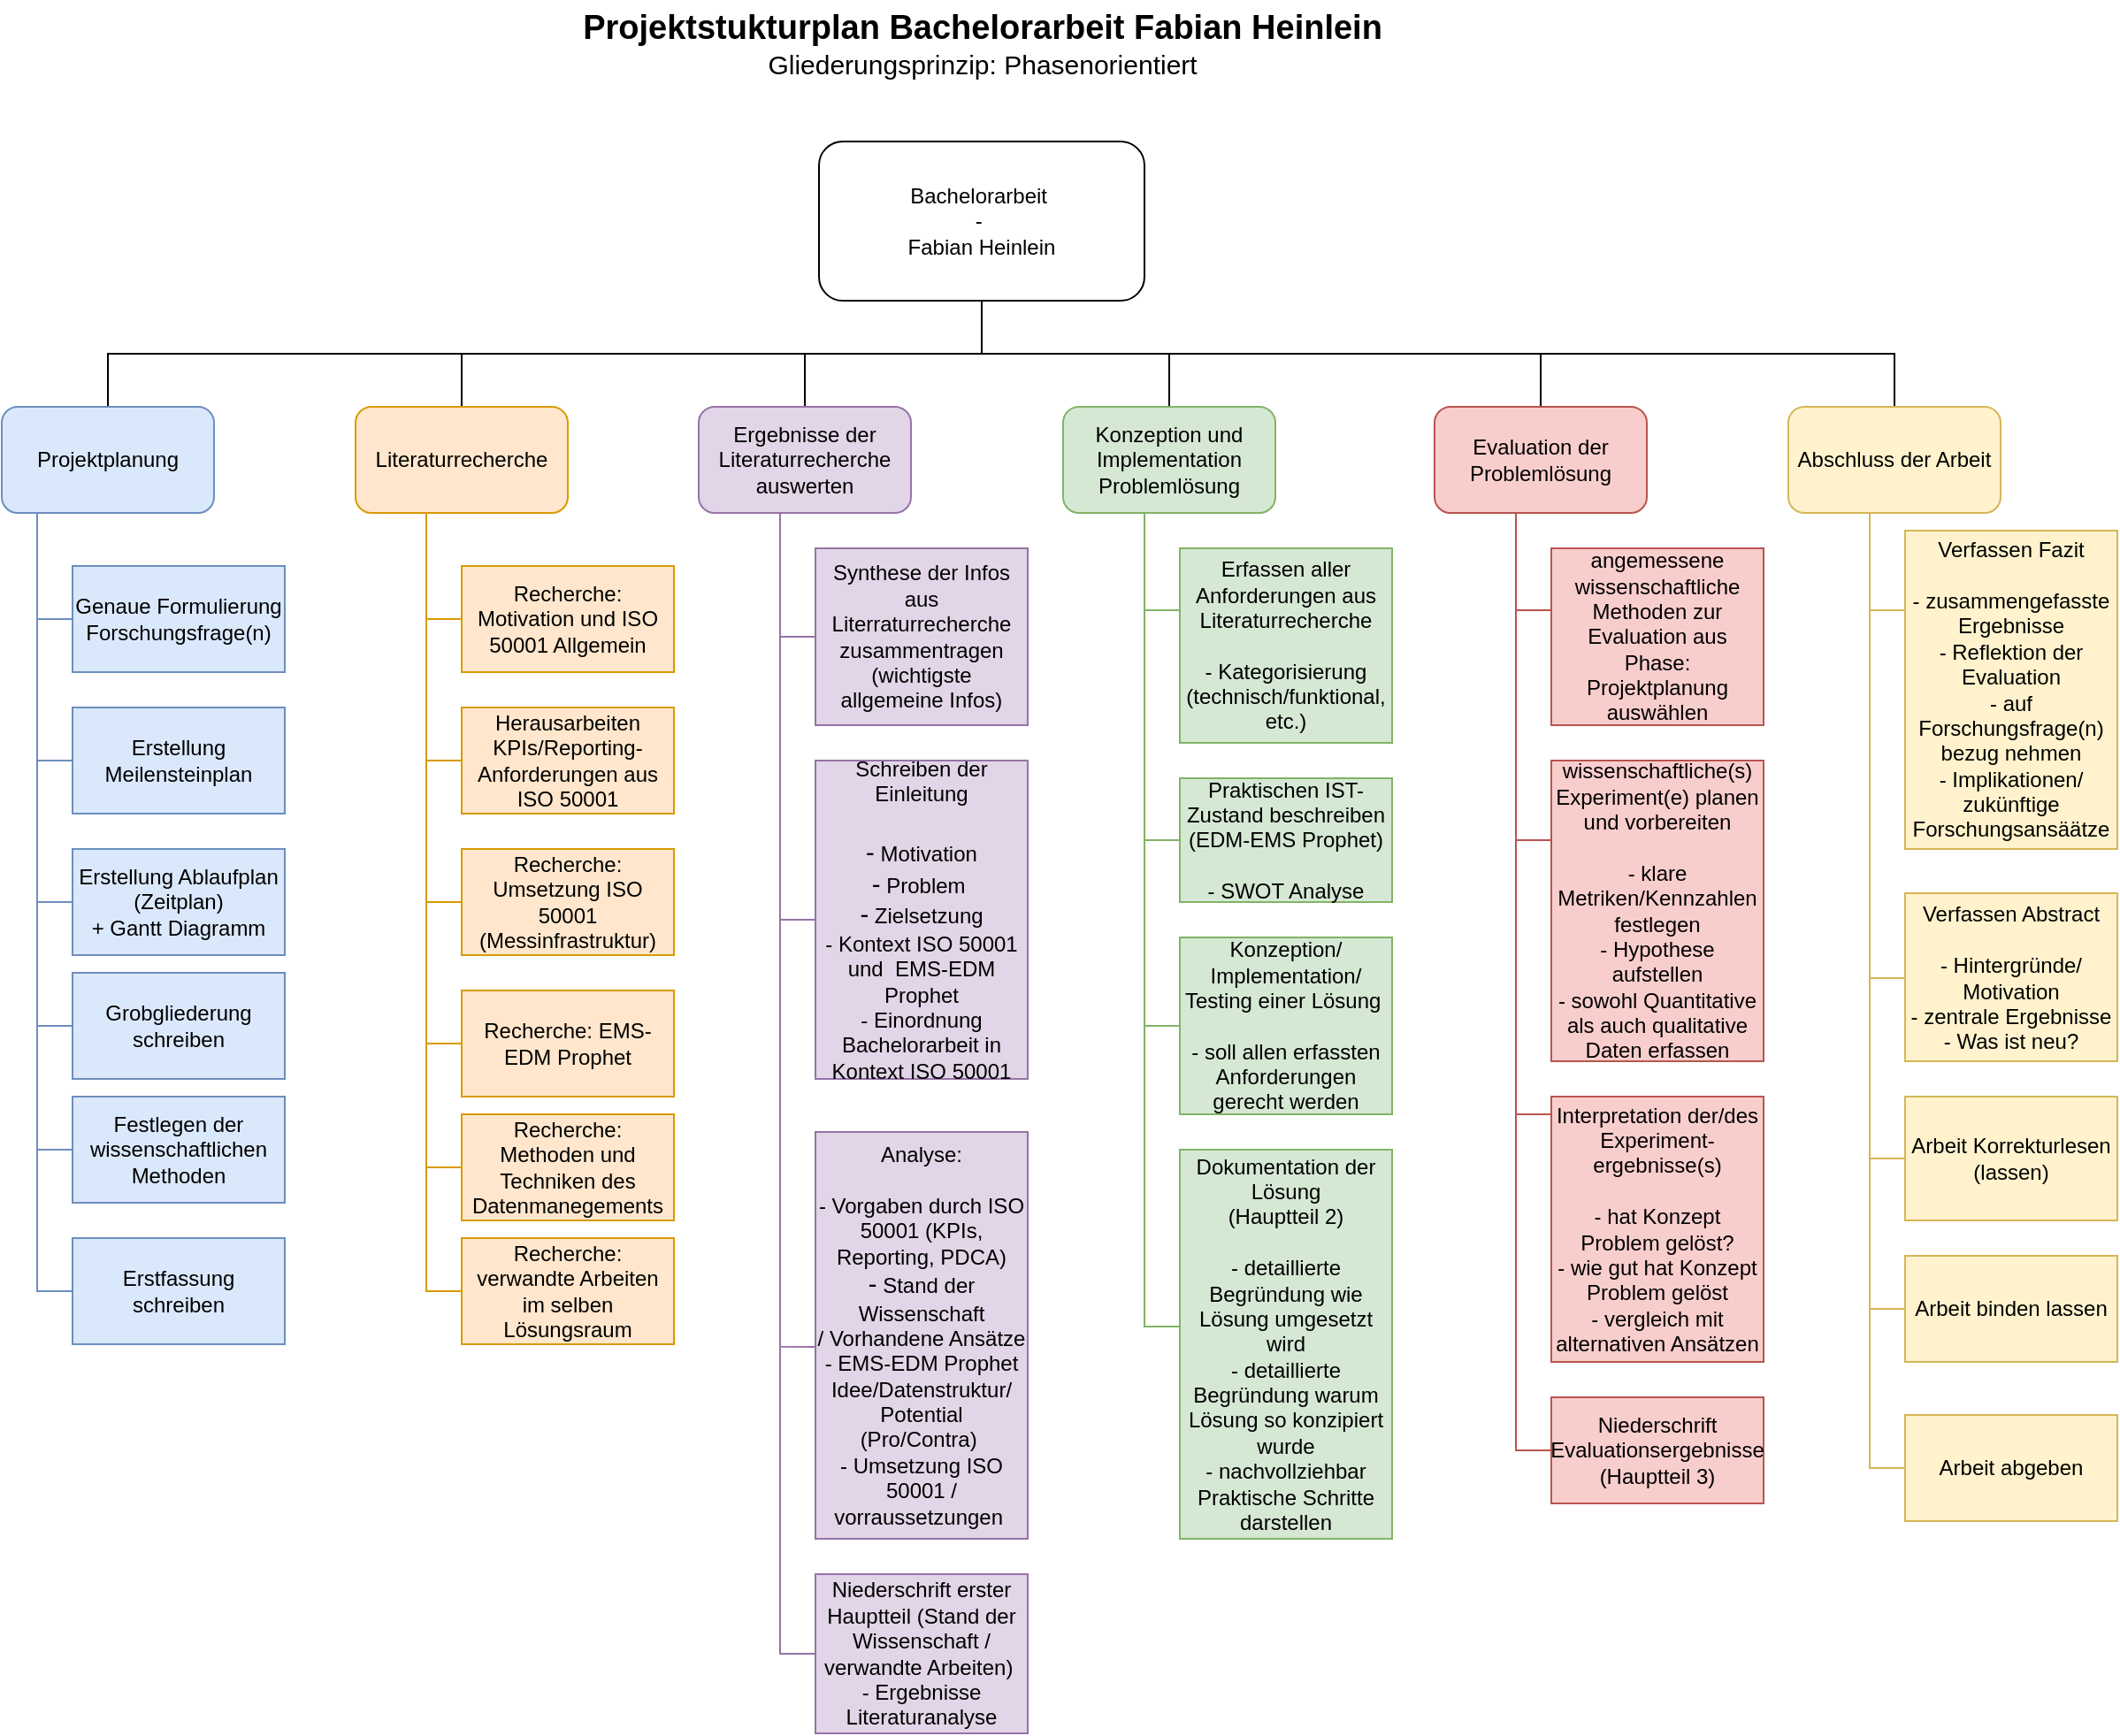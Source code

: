<mxfile version="25.0.3">
  <diagram name="Seite-1" id="00AcUc6yx9ek8OBuImYi">
    <mxGraphModel dx="2741" dy="966" grid="1" gridSize="10" guides="1" tooltips="1" connect="1" arrows="1" fold="1" page="1" pageScale="1" pageWidth="827" pageHeight="1169" math="0" shadow="0">
      <root>
        <mxCell id="0" />
        <mxCell id="1" parent="0" />
        <mxCell id="aS2wD1jBEEsElN4WLFi--1" value="&lt;font style=&quot;&quot;&gt;&lt;b style=&quot;font-size: 19px;&quot;&gt;Projektstukturplan Bachelorarbeit Fabian Heinlein&lt;/b&gt;&lt;br&gt;&lt;font style=&quot;font-size: 15px;&quot;&gt;Gliederungsprinzip: Phasenorientiert&lt;/font&gt;&lt;/font&gt;" style="text;html=1;align=center;verticalAlign=middle;resizable=0;points=[];autosize=1;strokeColor=none;fillColor=none;" parent="1" vertex="1">
          <mxGeometry x="174" width="480" height="50" as="geometry" />
        </mxCell>
        <mxCell id="aS2wD1jBEEsElN4WLFi--30" style="edgeStyle=orthogonalEdgeStyle;rounded=0;orthogonalLoop=1;jettySize=auto;html=1;entryX=0.5;entryY=0;entryDx=0;entryDy=0;endArrow=none;endFill=0;strokeColor=none;" parent="1" target="aS2wD1jBEEsElN4WLFi--29" edge="1">
          <mxGeometry relative="1" as="geometry">
            <mxPoint x="270" y="180" as="sourcePoint" />
          </mxGeometry>
        </mxCell>
        <mxCell id="aS2wD1jBEEsElN4WLFi--85" style="edgeStyle=orthogonalEdgeStyle;rounded=0;orthogonalLoop=1;jettySize=auto;html=1;endArrow=none;endFill=0;" parent="1" source="aS2wD1jBEEsElN4WLFi--2" target="aS2wD1jBEEsElN4WLFi--3" edge="1">
          <mxGeometry relative="1" as="geometry">
            <Array as="points">
              <mxPoint x="414" y="200" />
              <mxPoint x="-80" y="200" />
            </Array>
          </mxGeometry>
        </mxCell>
        <mxCell id="aS2wD1jBEEsElN4WLFi--86" style="edgeStyle=orthogonalEdgeStyle;rounded=0;orthogonalLoop=1;jettySize=auto;html=1;endArrow=none;endFill=0;" parent="1" source="aS2wD1jBEEsElN4WLFi--2" target="aS2wD1jBEEsElN4WLFi--18" edge="1">
          <mxGeometry relative="1" as="geometry">
            <Array as="points">
              <mxPoint x="414" y="200" />
              <mxPoint x="120" y="200" />
            </Array>
          </mxGeometry>
        </mxCell>
        <mxCell id="aS2wD1jBEEsElN4WLFi--87" style="edgeStyle=orthogonalEdgeStyle;rounded=0;orthogonalLoop=1;jettySize=auto;html=1;entryX=0.5;entryY=0;entryDx=0;entryDy=0;endArrow=none;endFill=0;" parent="1" source="aS2wD1jBEEsElN4WLFi--2" target="aS2wD1jBEEsElN4WLFi--29" edge="1">
          <mxGeometry relative="1" as="geometry" />
        </mxCell>
        <mxCell id="aS2wD1jBEEsElN4WLFi--88" style="edgeStyle=orthogonalEdgeStyle;rounded=0;orthogonalLoop=1;jettySize=auto;html=1;endArrow=none;endFill=0;" parent="1" source="aS2wD1jBEEsElN4WLFi--2" target="aS2wD1jBEEsElN4WLFi--53" edge="1">
          <mxGeometry relative="1" as="geometry" />
        </mxCell>
        <mxCell id="aS2wD1jBEEsElN4WLFi--89" style="edgeStyle=orthogonalEdgeStyle;rounded=0;orthogonalLoop=1;jettySize=auto;html=1;entryX=0.5;entryY=0;entryDx=0;entryDy=0;endArrow=none;endFill=0;" parent="1" source="aS2wD1jBEEsElN4WLFi--2" target="aS2wD1jBEEsElN4WLFi--69" edge="1">
          <mxGeometry relative="1" as="geometry">
            <Array as="points">
              <mxPoint x="414" y="200" />
              <mxPoint x="730" y="200" />
            </Array>
          </mxGeometry>
        </mxCell>
        <mxCell id="aS2wD1jBEEsElN4WLFi--90" style="edgeStyle=orthogonalEdgeStyle;rounded=0;orthogonalLoop=1;jettySize=auto;html=1;entryX=0.5;entryY=0;entryDx=0;entryDy=0;endArrow=none;endFill=0;" parent="1" source="aS2wD1jBEEsElN4WLFi--2" target="aS2wD1jBEEsElN4WLFi--79" edge="1">
          <mxGeometry relative="1" as="geometry">
            <Array as="points">
              <mxPoint x="414" y="200" />
              <mxPoint x="930" y="200" />
            </Array>
          </mxGeometry>
        </mxCell>
        <mxCell id="aS2wD1jBEEsElN4WLFi--2" value="Bachelorarbeit&amp;nbsp;&lt;div&gt;-&amp;nbsp;&lt;/div&gt;&lt;div&gt;Fabian Heinlein&lt;/div&gt;" style="rounded=1;whiteSpace=wrap;html=1;" parent="1" vertex="1">
          <mxGeometry x="322" y="80" width="184" height="90" as="geometry" />
        </mxCell>
        <mxCell id="aS2wD1jBEEsElN4WLFi--11" style="edgeStyle=orthogonalEdgeStyle;rounded=0;orthogonalLoop=1;jettySize=auto;html=1;entryX=0;entryY=0.5;entryDx=0;entryDy=0;endArrow=none;endFill=0;fillColor=#dae8fc;strokeColor=#6c8ebf;" parent="1" source="aS2wD1jBEEsElN4WLFi--3" target="aS2wD1jBEEsElN4WLFi--4" edge="1">
          <mxGeometry relative="1" as="geometry">
            <Array as="points">
              <mxPoint x="-120" y="350" />
            </Array>
          </mxGeometry>
        </mxCell>
        <mxCell id="aS2wD1jBEEsElN4WLFi--12" style="edgeStyle=orthogonalEdgeStyle;rounded=0;orthogonalLoop=1;jettySize=auto;html=1;entryX=0;entryY=0.5;entryDx=0;entryDy=0;endArrow=none;endFill=0;fillColor=#dae8fc;strokeColor=#6c8ebf;" parent="1" source="aS2wD1jBEEsElN4WLFi--3" target="aS2wD1jBEEsElN4WLFi--5" edge="1">
          <mxGeometry relative="1" as="geometry">
            <Array as="points">
              <mxPoint x="-120" y="430" />
            </Array>
          </mxGeometry>
        </mxCell>
        <mxCell id="aS2wD1jBEEsElN4WLFi--13" style="edgeStyle=orthogonalEdgeStyle;rounded=0;orthogonalLoop=1;jettySize=auto;html=1;entryX=0;entryY=0.5;entryDx=0;entryDy=0;endArrow=none;endFill=0;fillColor=#dae8fc;strokeColor=#6c8ebf;" parent="1" source="aS2wD1jBEEsElN4WLFi--3" target="aS2wD1jBEEsElN4WLFi--6" edge="1">
          <mxGeometry relative="1" as="geometry">
            <Array as="points">
              <mxPoint x="-120" y="510" />
            </Array>
          </mxGeometry>
        </mxCell>
        <mxCell id="aS2wD1jBEEsElN4WLFi--14" style="edgeStyle=orthogonalEdgeStyle;rounded=0;orthogonalLoop=1;jettySize=auto;html=1;entryX=0;entryY=0.5;entryDx=0;entryDy=0;endArrow=none;endFill=0;fillColor=#dae8fc;strokeColor=#6c8ebf;" parent="1" source="aS2wD1jBEEsElN4WLFi--3" target="aS2wD1jBEEsElN4WLFi--8" edge="1">
          <mxGeometry relative="1" as="geometry">
            <Array as="points">
              <mxPoint x="-120" y="580" />
            </Array>
          </mxGeometry>
        </mxCell>
        <mxCell id="aS2wD1jBEEsElN4WLFi--15" style="edgeStyle=orthogonalEdgeStyle;rounded=0;orthogonalLoop=1;jettySize=auto;html=1;entryX=0;entryY=0.5;entryDx=0;entryDy=0;endArrow=none;endFill=0;fillColor=#dae8fc;strokeColor=#6c8ebf;" parent="1" source="aS2wD1jBEEsElN4WLFi--3" target="aS2wD1jBEEsElN4WLFi--7" edge="1">
          <mxGeometry relative="1" as="geometry">
            <Array as="points">
              <mxPoint x="-120" y="650" />
            </Array>
          </mxGeometry>
        </mxCell>
        <mxCell id="aS2wD1jBEEsElN4WLFi--16" style="edgeStyle=orthogonalEdgeStyle;rounded=0;orthogonalLoop=1;jettySize=auto;html=1;entryX=0;entryY=0.5;entryDx=0;entryDy=0;endArrow=none;endFill=0;fillColor=#dae8fc;strokeColor=#6c8ebf;" parent="1" source="aS2wD1jBEEsElN4WLFi--3" target="aS2wD1jBEEsElN4WLFi--9" edge="1">
          <mxGeometry relative="1" as="geometry">
            <Array as="points">
              <mxPoint x="-120" y="730" />
            </Array>
          </mxGeometry>
        </mxCell>
        <mxCell id="aS2wD1jBEEsElN4WLFi--3" value="Projektplanung" style="rounded=1;whiteSpace=wrap;html=1;fillColor=#dae8fc;strokeColor=#6c8ebf;" parent="1" vertex="1">
          <mxGeometry x="-140" y="230" width="120" height="60" as="geometry" />
        </mxCell>
        <mxCell id="aS2wD1jBEEsElN4WLFi--4" value="Genaue Formulierung Forschungsfrage(n)" style="rounded=0;whiteSpace=wrap;html=1;fillColor=#dae8fc;strokeColor=#6c8ebf;" parent="1" vertex="1">
          <mxGeometry x="-100" y="320" width="120" height="60" as="geometry" />
        </mxCell>
        <mxCell id="aS2wD1jBEEsElN4WLFi--5" value="Erstellung Meilensteinplan" style="rounded=0;whiteSpace=wrap;html=1;fillColor=#dae8fc;strokeColor=#6c8ebf;" parent="1" vertex="1">
          <mxGeometry x="-100" y="400" width="120" height="60" as="geometry" />
        </mxCell>
        <mxCell id="aS2wD1jBEEsElN4WLFi--6" value="Erstellung Ablaufplan (Zeitplan)&lt;br&gt;+ Gantt Diagramm" style="rounded=0;whiteSpace=wrap;html=1;fillColor=#dae8fc;strokeColor=#6c8ebf;" parent="1" vertex="1">
          <mxGeometry x="-100" y="480" width="120" height="60" as="geometry" />
        </mxCell>
        <mxCell id="aS2wD1jBEEsElN4WLFi--7" value="Festlegen der wissenschaftlichen Methoden" style="rounded=0;whiteSpace=wrap;html=1;fillColor=#dae8fc;strokeColor=#6c8ebf;" parent="1" vertex="1">
          <mxGeometry x="-100" y="620" width="120" height="60" as="geometry" />
        </mxCell>
        <mxCell id="aS2wD1jBEEsElN4WLFi--8" value="Grobgliederung schreiben" style="rounded=0;whiteSpace=wrap;html=1;fillColor=#dae8fc;strokeColor=#6c8ebf;" parent="1" vertex="1">
          <mxGeometry x="-100" y="550" width="120" height="60" as="geometry" />
        </mxCell>
        <mxCell id="aS2wD1jBEEsElN4WLFi--9" value="Erstfassung schreiben" style="rounded=0;whiteSpace=wrap;html=1;fillColor=#dae8fc;strokeColor=#6c8ebf;" parent="1" vertex="1">
          <mxGeometry x="-100" y="700" width="120" height="60" as="geometry" />
        </mxCell>
        <mxCell id="aS2wD1jBEEsElN4WLFi--24" style="edgeStyle=orthogonalEdgeStyle;rounded=0;orthogonalLoop=1;jettySize=auto;html=1;entryX=0;entryY=0.5;entryDx=0;entryDy=0;endArrow=none;endFill=0;fillColor=#ffe6cc;strokeColor=#d79b00;" parent="1" source="aS2wD1jBEEsElN4WLFi--18" target="aS2wD1jBEEsElN4WLFi--20" edge="1">
          <mxGeometry relative="1" as="geometry">
            <Array as="points">
              <mxPoint x="100" y="350" />
            </Array>
          </mxGeometry>
        </mxCell>
        <mxCell id="aS2wD1jBEEsElN4WLFi--25" style="edgeStyle=orthogonalEdgeStyle;rounded=0;orthogonalLoop=1;jettySize=auto;html=1;entryX=0;entryY=0.5;entryDx=0;entryDy=0;endArrow=none;endFill=0;fillColor=#ffe6cc;strokeColor=#d79b00;" parent="1" source="aS2wD1jBEEsElN4WLFi--18" target="aS2wD1jBEEsElN4WLFi--22" edge="1">
          <mxGeometry relative="1" as="geometry">
            <Array as="points">
              <mxPoint x="100" y="590" />
            </Array>
          </mxGeometry>
        </mxCell>
        <mxCell id="aS2wD1jBEEsElN4WLFi--27" style="edgeStyle=orthogonalEdgeStyle;rounded=0;orthogonalLoop=1;jettySize=auto;html=1;entryX=0;entryY=0.5;entryDx=0;entryDy=0;endArrow=none;endFill=0;fillColor=#ffe6cc;strokeColor=#d79b00;" parent="1" source="aS2wD1jBEEsElN4WLFi--18" target="aS2wD1jBEEsElN4WLFi--19" edge="1">
          <mxGeometry relative="1" as="geometry">
            <Array as="points">
              <mxPoint x="100" y="730" />
            </Array>
          </mxGeometry>
        </mxCell>
        <mxCell id="aS2wD1jBEEsElN4WLFi--36" style="edgeStyle=orthogonalEdgeStyle;rounded=0;orthogonalLoop=1;jettySize=auto;html=1;entryX=0;entryY=0.5;entryDx=0;entryDy=0;fillColor=#ffe6cc;strokeColor=#d79b00;endArrow=none;endFill=0;" parent="1" source="aS2wD1jBEEsElN4WLFi--18" target="aS2wD1jBEEsElN4WLFi--33" edge="1">
          <mxGeometry relative="1" as="geometry">
            <Array as="points">
              <mxPoint x="100" y="430" />
            </Array>
          </mxGeometry>
        </mxCell>
        <mxCell id="aS2wD1jBEEsElN4WLFi--38" style="edgeStyle=orthogonalEdgeStyle;rounded=0;orthogonalLoop=1;jettySize=auto;html=1;entryX=0;entryY=0.5;entryDx=0;entryDy=0;endArrow=none;endFill=0;fillColor=#ffe6cc;strokeColor=#d79b00;" parent="1" source="aS2wD1jBEEsElN4WLFi--18" target="aS2wD1jBEEsElN4WLFi--37" edge="1">
          <mxGeometry relative="1" as="geometry">
            <Array as="points">
              <mxPoint x="100" y="660" />
            </Array>
          </mxGeometry>
        </mxCell>
        <mxCell id="aS2wD1jBEEsElN4WLFi--40" style="edgeStyle=orthogonalEdgeStyle;rounded=0;orthogonalLoop=1;jettySize=auto;html=1;entryX=0;entryY=0.5;entryDx=0;entryDy=0;endArrow=none;endFill=0;fillColor=#ffe6cc;strokeColor=#d79b00;" parent="1" source="aS2wD1jBEEsElN4WLFi--18" target="aS2wD1jBEEsElN4WLFi--39" edge="1">
          <mxGeometry relative="1" as="geometry">
            <Array as="points">
              <mxPoint x="100" y="510" />
            </Array>
          </mxGeometry>
        </mxCell>
        <mxCell id="aS2wD1jBEEsElN4WLFi--18" value="Literaturrecherche" style="rounded=1;whiteSpace=wrap;html=1;fillColor=#ffe6cc;strokeColor=#d79b00;" parent="1" vertex="1">
          <mxGeometry x="60" y="230" width="120" height="60" as="geometry" />
        </mxCell>
        <mxCell id="aS2wD1jBEEsElN4WLFi--19" value="Recherche: verwandte Arbeiten im selben Lösungsraum" style="rounded=0;whiteSpace=wrap;html=1;fillColor=#ffe6cc;strokeColor=#d79b00;" parent="1" vertex="1">
          <mxGeometry x="120" y="700" width="120" height="60" as="geometry" />
        </mxCell>
        <mxCell id="aS2wD1jBEEsElN4WLFi--20" value="Recherche: Motivation und ISO 50001 Allgemein" style="rounded=0;whiteSpace=wrap;html=1;fillColor=#ffe6cc;strokeColor=#d79b00;" parent="1" vertex="1">
          <mxGeometry x="120" y="320" width="120" height="60" as="geometry" />
        </mxCell>
        <mxCell id="aS2wD1jBEEsElN4WLFi--21" value="Schreiben der Einleitung&lt;br&gt;&lt;span style=&quot;font-size: 14.667px;&quot;&gt;&lt;br&gt;&lt;/span&gt;&lt;div&gt;&lt;span style=&quot;font-size: 14.667px;&quot;&gt;-&lt;/span&gt; Motivation&lt;br&gt;&amp;nbsp;&lt;span style=&quot;font-size: 14.667px;&quot;&gt;-&lt;/span&gt;&amp;nbsp;Problem&amp;nbsp;&amp;nbsp;&lt;div&gt;&lt;span style=&quot;font-size: 14.667px;&quot;&gt;-&lt;/span&gt; Zielsetzung&lt;/div&gt;&lt;div&gt;&lt;span style=&quot;background-color: initial;&quot;&gt;- Kontext ISO 50001 und&amp;nbsp; EMS-EDM Prophet&lt;/span&gt;&lt;/div&gt;&lt;div&gt;- Einordnung Bachelorarbeit in Kontext ISO 50001&lt;span style=&quot;background-color: initial;&quot;&gt;&lt;/span&gt;&lt;/div&gt;&lt;/div&gt;" style="rounded=0;whiteSpace=wrap;html=1;fillColor=#e1d5e7;strokeColor=#9673a6;" parent="1" vertex="1">
          <mxGeometry x="320" y="430" width="120" height="180" as="geometry" />
        </mxCell>
        <mxCell id="aS2wD1jBEEsElN4WLFi--22" value="Recherche: EMS-EDM Prophet" style="rounded=0;whiteSpace=wrap;html=1;fillColor=#ffe6cc;strokeColor=#d79b00;" parent="1" vertex="1">
          <mxGeometry x="120" y="560" width="120" height="60" as="geometry" />
        </mxCell>
        <mxCell id="aS2wD1jBEEsElN4WLFi--23" value="Analyse:&lt;div&gt;&lt;br&gt;&lt;/div&gt;&lt;div&gt;- Vorgaben durch ISO 50001 (KPIs, Reporting, PDCA)&lt;/div&gt;&lt;div&gt;&lt;span style=&quot;font-size: 14.667px;&quot;&gt;-&lt;/span&gt; Stand der Wissenschaft /&amp;nbsp;&lt;span style=&quot;background-color: initial;&quot;&gt;Vorhandene Ansätze&lt;/span&gt;&lt;/div&gt;&lt;div&gt;&lt;span style=&quot;background-color: initial;&quot;&gt;- EMS-EDM Prophet Idee/Datenstruktur/&lt;br&gt;Potential (Pro/Contra)&amp;nbsp;&lt;/span&gt;&lt;/div&gt;&lt;div&gt;&lt;span style=&quot;background-color: initial;&quot;&gt;- Umsetzung ISO 50001 / vorraussetzungen&amp;nbsp;&lt;/span&gt;&lt;/div&gt;" style="rounded=0;whiteSpace=wrap;html=1;fillColor=#e1d5e7;strokeColor=#9673a6;" parent="1" vertex="1">
          <mxGeometry x="320" y="640" width="120" height="230" as="geometry" />
        </mxCell>
        <mxCell id="aS2wD1jBEEsElN4WLFi--42" style="edgeStyle=orthogonalEdgeStyle;rounded=0;orthogonalLoop=1;jettySize=auto;html=1;entryX=0;entryY=0.5;entryDx=0;entryDy=0;fillColor=#e1d5e7;strokeColor=#9673a6;endArrow=none;endFill=0;" parent="1" source="aS2wD1jBEEsElN4WLFi--29" target="aS2wD1jBEEsElN4WLFi--21" edge="1">
          <mxGeometry relative="1" as="geometry">
            <Array as="points">
              <mxPoint x="300" y="520" />
            </Array>
          </mxGeometry>
        </mxCell>
        <mxCell id="aS2wD1jBEEsElN4WLFi--44" style="edgeStyle=orthogonalEdgeStyle;rounded=0;orthogonalLoop=1;jettySize=auto;html=1;entryX=0;entryY=0.5;entryDx=0;entryDy=0;fillColor=#e1d5e7;strokeColor=#9673a6;endArrow=none;endFill=0;" parent="1" source="aS2wD1jBEEsElN4WLFi--29" target="aS2wD1jBEEsElN4WLFi--41" edge="1">
          <mxGeometry relative="1" as="geometry">
            <Array as="points">
              <mxPoint x="300" y="935" />
            </Array>
          </mxGeometry>
        </mxCell>
        <mxCell id="aS2wD1jBEEsElN4WLFi--47" style="edgeStyle=orthogonalEdgeStyle;rounded=0;orthogonalLoop=1;jettySize=auto;html=1;entryX=0;entryY=0.5;entryDx=0;entryDy=0;fillColor=#e1d5e7;strokeColor=#9673a6;endArrow=none;endFill=0;" parent="1" source="aS2wD1jBEEsElN4WLFi--29" target="aS2wD1jBEEsElN4WLFi--45" edge="1">
          <mxGeometry relative="1" as="geometry">
            <Array as="points">
              <mxPoint x="300" y="360" />
            </Array>
          </mxGeometry>
        </mxCell>
        <mxCell id="aS2wD1jBEEsElN4WLFi--29" value="Ergebnisse der Literaturrecherche auswerten" style="rounded=1;whiteSpace=wrap;html=1;fillColor=#e1d5e7;strokeColor=#9673a6;" parent="1" vertex="1">
          <mxGeometry x="254" y="230" width="120" height="60" as="geometry" />
        </mxCell>
        <mxCell id="aS2wD1jBEEsElN4WLFi--33" value="Herausarbeiten KPIs/Reporting-Anforderungen aus ISO 50001" style="rounded=0;whiteSpace=wrap;html=1;fillColor=#ffe6cc;strokeColor=#d79b00;" parent="1" vertex="1">
          <mxGeometry x="120" y="400" width="120" height="60" as="geometry" />
        </mxCell>
        <mxCell id="aS2wD1jBEEsElN4WLFi--37" value="Recherche: Methoden und Techniken des Datenmanegements" style="rounded=0;whiteSpace=wrap;html=1;fillColor=#ffe6cc;strokeColor=#d79b00;" parent="1" vertex="1">
          <mxGeometry x="120" y="630" width="120" height="60" as="geometry" />
        </mxCell>
        <mxCell id="aS2wD1jBEEsElN4WLFi--39" value="Recherche: Umsetzung ISO 50001 (Messinfrastruktur)" style="rounded=0;whiteSpace=wrap;html=1;fillColor=#ffe6cc;strokeColor=#d79b00;" parent="1" vertex="1">
          <mxGeometry x="120" y="480" width="120" height="60" as="geometry" />
        </mxCell>
        <mxCell id="aS2wD1jBEEsElN4WLFi--41" value="Niederschrift erster Hauptteil (Stand der Wissenschaft / verwandte Arbeiten)&amp;nbsp;&lt;div&gt;- Ergebnisse Literaturanalyse&lt;/div&gt;" style="rounded=0;whiteSpace=wrap;html=1;fillColor=#e1d5e7;strokeColor=#9673a6;" parent="1" vertex="1">
          <mxGeometry x="320" y="890" width="120" height="90" as="geometry" />
        </mxCell>
        <mxCell id="aS2wD1jBEEsElN4WLFi--43" style="edgeStyle=orthogonalEdgeStyle;rounded=0;orthogonalLoop=1;jettySize=auto;html=1;entryX=0.005;entryY=0.528;entryDx=0;entryDy=0;entryPerimeter=0;fillColor=#e1d5e7;strokeColor=#9673a6;endArrow=none;endFill=0;" parent="1" source="aS2wD1jBEEsElN4WLFi--29" target="aS2wD1jBEEsElN4WLFi--23" edge="1">
          <mxGeometry relative="1" as="geometry">
            <Array as="points">
              <mxPoint x="300" y="761" />
            </Array>
          </mxGeometry>
        </mxCell>
        <mxCell id="aS2wD1jBEEsElN4WLFi--45" value="Synthese der Infos aus Literraturrecherche zusammentragen&lt;br&gt;(wichtigste allgemeine Infos)" style="rounded=0;whiteSpace=wrap;html=1;fillColor=#e1d5e7;strokeColor=#9673a6;" parent="1" vertex="1">
          <mxGeometry x="320" y="310" width="120" height="100" as="geometry" />
        </mxCell>
        <mxCell id="aS2wD1jBEEsElN4WLFi--52" style="edgeStyle=orthogonalEdgeStyle;rounded=0;orthogonalLoop=1;jettySize=auto;html=1;entryX=0;entryY=0.5;entryDx=0;entryDy=0;fillColor=#d5e8d4;strokeColor=#82b366;endArrow=none;endFill=0;" parent="1" source="aS2wD1jBEEsElN4WLFi--53" target="aS2wD1jBEEsElN4WLFi--56" edge="1">
          <mxGeometry relative="1" as="geometry">
            <Array as="points">
              <mxPoint x="506" y="345" />
            </Array>
          </mxGeometry>
        </mxCell>
        <mxCell id="aS2wD1jBEEsElN4WLFi--62" style="edgeStyle=orthogonalEdgeStyle;rounded=0;orthogonalLoop=1;jettySize=auto;html=1;entryX=0;entryY=0.5;entryDx=0;entryDy=0;endArrow=none;endFill=0;fillColor=#d5e8d4;strokeColor=#82b366;" parent="1" source="aS2wD1jBEEsElN4WLFi--53" target="aS2wD1jBEEsElN4WLFi--61" edge="1">
          <mxGeometry relative="1" as="geometry">
            <Array as="points">
              <mxPoint x="506" y="475" />
            </Array>
          </mxGeometry>
        </mxCell>
        <mxCell id="aS2wD1jBEEsElN4WLFi--63" style="edgeStyle=orthogonalEdgeStyle;rounded=0;orthogonalLoop=1;jettySize=auto;html=1;entryX=0;entryY=0.5;entryDx=0;entryDy=0;endArrow=none;endFill=0;fillColor=#d5e8d4;strokeColor=#82b366;" parent="1" source="aS2wD1jBEEsElN4WLFi--53" target="aS2wD1jBEEsElN4WLFi--58" edge="1">
          <mxGeometry relative="1" as="geometry">
            <Array as="points">
              <mxPoint x="506" y="580" />
            </Array>
          </mxGeometry>
        </mxCell>
        <mxCell id="aS2wD1jBEEsElN4WLFi--64" style="edgeStyle=orthogonalEdgeStyle;rounded=0;orthogonalLoop=1;jettySize=auto;html=1;entryX=0;entryY=0.5;entryDx=0;entryDy=0;endArrow=none;endFill=0;fillColor=#d5e8d4;strokeColor=#82b366;" parent="1" source="aS2wD1jBEEsElN4WLFi--53" target="aS2wD1jBEEsElN4WLFi--60" edge="1">
          <mxGeometry relative="1" as="geometry">
            <Array as="points">
              <mxPoint x="506" y="750" />
            </Array>
          </mxGeometry>
        </mxCell>
        <mxCell id="aS2wD1jBEEsElN4WLFi--53" value="Konzeption und Implementation Problemlösung" style="rounded=1;whiteSpace=wrap;html=1;fillColor=#d5e8d4;strokeColor=#82b366;" parent="1" vertex="1">
          <mxGeometry x="460" y="230" width="120" height="60" as="geometry" />
        </mxCell>
        <mxCell id="aS2wD1jBEEsElN4WLFi--56" value="Erfassen aller Anforderungen aus Literaturrecherche&lt;div&gt;&lt;br&gt;&lt;/div&gt;&lt;div&gt;- Kategorisierung (technisch/funktional, etc.)&lt;/div&gt;" style="rounded=0;whiteSpace=wrap;html=1;fillColor=#d5e8d4;strokeColor=#82b366;" parent="1" vertex="1">
          <mxGeometry x="526" y="310" width="120" height="110" as="geometry" />
        </mxCell>
        <mxCell id="aS2wD1jBEEsElN4WLFi--58" value="Konzeption/ Implementation/&lt;br&gt;Testing einer Lösung&amp;nbsp;&lt;div&gt;&lt;br&gt;&lt;/div&gt;&lt;div&gt;- soll allen erfassten Anforderungen gerecht werden&lt;/div&gt;" style="rounded=0;whiteSpace=wrap;html=1;fillColor=#d5e8d4;strokeColor=#82b366;" parent="1" vertex="1">
          <mxGeometry x="526" y="530" width="120" height="100" as="geometry" />
        </mxCell>
        <mxCell id="aS2wD1jBEEsElN4WLFi--60" value="&lt;div&gt;Dokumentation der Lösung&lt;/div&gt;&lt;div&gt;&lt;div&gt;(Hauptteil 2)&lt;br&gt;&lt;br&gt;&lt;/div&gt;&lt;div&gt;- detaillierte Begründung wie Lösung umgesetzt wird&lt;/div&gt;&lt;div&gt;- detaillierte Begründung warum Lösung so konzipiert wurde&lt;/div&gt;&lt;div&gt;- nachvollziehbar Praktische Schritte darstellen&lt;/div&gt;&lt;/div&gt;" style="rounded=0;whiteSpace=wrap;html=1;fillColor=#d5e8d4;strokeColor=#82b366;" parent="1" vertex="1">
          <mxGeometry x="526" y="650" width="120" height="220" as="geometry" />
        </mxCell>
        <mxCell id="aS2wD1jBEEsElN4WLFi--61" value="Praktischen IST-Zustand beschreiben&lt;br&gt;(EDM-EMS Prophet)&lt;div&gt;&lt;br&gt;&lt;/div&gt;&lt;div&gt;- SWOT Analyse&lt;/div&gt;" style="rounded=0;whiteSpace=wrap;html=1;fillColor=#d5e8d4;strokeColor=#82b366;" parent="1" vertex="1">
          <mxGeometry x="526" y="440" width="120" height="70" as="geometry" />
        </mxCell>
        <mxCell id="aS2wD1jBEEsElN4WLFi--65" style="edgeStyle=orthogonalEdgeStyle;rounded=0;orthogonalLoop=1;jettySize=auto;html=1;entryX=0;entryY=0.5;entryDx=0;entryDy=0;fillColor=#f8cecc;strokeColor=#b85450;endArrow=none;endFill=0;" parent="1" source="aS2wD1jBEEsElN4WLFi--69" target="aS2wD1jBEEsElN4WLFi--70" edge="1">
          <mxGeometry relative="1" as="geometry">
            <Array as="points">
              <mxPoint x="716" y="345" />
            </Array>
          </mxGeometry>
        </mxCell>
        <mxCell id="aS2wD1jBEEsElN4WLFi--66" style="edgeStyle=orthogonalEdgeStyle;rounded=0;orthogonalLoop=1;jettySize=auto;html=1;entryX=0;entryY=0.5;entryDx=0;entryDy=0;endArrow=none;endFill=0;fillColor=#f8cecc;strokeColor=#b85450;" parent="1" source="aS2wD1jBEEsElN4WLFi--69" target="aS2wD1jBEEsElN4WLFi--73" edge="1">
          <mxGeometry relative="1" as="geometry">
            <Array as="points">
              <mxPoint x="716" y="475" />
            </Array>
          </mxGeometry>
        </mxCell>
        <mxCell id="aS2wD1jBEEsElN4WLFi--67" style="edgeStyle=orthogonalEdgeStyle;rounded=0;orthogonalLoop=1;jettySize=auto;html=1;entryX=0;entryY=0.5;entryDx=0;entryDy=0;endArrow=none;endFill=0;fillColor=#f8cecc;strokeColor=#b85450;" parent="1" source="aS2wD1jBEEsElN4WLFi--69" target="aS2wD1jBEEsElN4WLFi--71" edge="1">
          <mxGeometry relative="1" as="geometry">
            <Array as="points">
              <mxPoint x="716" y="630" />
            </Array>
          </mxGeometry>
        </mxCell>
        <mxCell id="aS2wD1jBEEsElN4WLFi--68" style="edgeStyle=orthogonalEdgeStyle;rounded=0;orthogonalLoop=1;jettySize=auto;html=1;entryX=0;entryY=0.5;entryDx=0;entryDy=0;endArrow=none;endFill=0;fillColor=#f8cecc;strokeColor=#b85450;" parent="1" source="aS2wD1jBEEsElN4WLFi--69" target="aS2wD1jBEEsElN4WLFi--72" edge="1">
          <mxGeometry relative="1" as="geometry">
            <Array as="points">
              <mxPoint x="716" y="820" />
            </Array>
          </mxGeometry>
        </mxCell>
        <mxCell id="aS2wD1jBEEsElN4WLFi--69" value="Evaluation der Problemlösung" style="rounded=1;whiteSpace=wrap;html=1;fillColor=#f8cecc;strokeColor=#b85450;" parent="1" vertex="1">
          <mxGeometry x="670" y="230" width="120" height="60" as="geometry" />
        </mxCell>
        <mxCell id="aS2wD1jBEEsElN4WLFi--70" value="angemessene wissenschaftliche Methoden zur Evaluation aus Phase: Projektplanung auswählen" style="rounded=0;whiteSpace=wrap;html=1;fillColor=#f8cecc;strokeColor=#b85450;" parent="1" vertex="1">
          <mxGeometry x="736" y="310" width="120" height="100" as="geometry" />
        </mxCell>
        <mxCell id="aS2wD1jBEEsElN4WLFi--71" value="Interpretation der/des Experiment-ergebnisse(s)&lt;div&gt;&lt;br&gt;&lt;/div&gt;&lt;div&gt;- hat Konzept Problem gelöst?&lt;br&gt;- wie gut hat Konzept Problem gelöst&lt;/div&gt;&lt;div&gt;- vergleich mit alternativen Ansätzen&lt;/div&gt;" style="rounded=0;whiteSpace=wrap;html=1;fillColor=#f8cecc;strokeColor=#b85450;" parent="1" vertex="1">
          <mxGeometry x="736" y="620" width="120" height="150" as="geometry" />
        </mxCell>
        <mxCell id="aS2wD1jBEEsElN4WLFi--72" value="&lt;div&gt;Niederschrift Evaluationsergebnisse&lt;br&gt;(Hauptteil 3)&lt;/div&gt;" style="rounded=0;whiteSpace=wrap;html=1;fillColor=#f8cecc;strokeColor=#b85450;" parent="1" vertex="1">
          <mxGeometry x="736" y="790" width="120" height="60" as="geometry" />
        </mxCell>
        <mxCell id="aS2wD1jBEEsElN4WLFi--73" value="wissenschaftliche(s) Experiment(e) planen und vorbereiten&lt;div&gt;&lt;br&gt;&lt;/div&gt;&lt;div&gt;- klare Metriken/Kennzahlen festlegen&lt;/div&gt;&lt;div&gt;- Hypothese aufstellen&lt;/div&gt;&lt;div&gt;- sowohl Quantitative als auch qualitative Daten erfassen&lt;/div&gt;" style="rounded=0;whiteSpace=wrap;html=1;fillColor=#f8cecc;strokeColor=#b85450;" parent="1" vertex="1">
          <mxGeometry x="736" y="430" width="120" height="170" as="geometry" />
        </mxCell>
        <mxCell id="aS2wD1jBEEsElN4WLFi--75" style="edgeStyle=orthogonalEdgeStyle;rounded=0;orthogonalLoop=1;jettySize=auto;html=1;entryX=0;entryY=0.5;entryDx=0;entryDy=0;fillColor=#fff2cc;strokeColor=#d6b656;endArrow=none;endFill=0;" parent="1" source="aS2wD1jBEEsElN4WLFi--79" target="aS2wD1jBEEsElN4WLFi--80" edge="1">
          <mxGeometry relative="1" as="geometry">
            <Array as="points">
              <mxPoint x="916" y="345" />
            </Array>
          </mxGeometry>
        </mxCell>
        <mxCell id="aS2wD1jBEEsElN4WLFi--76" style="edgeStyle=orthogonalEdgeStyle;rounded=0;orthogonalLoop=1;jettySize=auto;html=1;entryX=0;entryY=0.5;entryDx=0;entryDy=0;endArrow=none;endFill=0;fillColor=#fff2cc;strokeColor=#d6b656;" parent="1" source="aS2wD1jBEEsElN4WLFi--79" target="aS2wD1jBEEsElN4WLFi--83" edge="1">
          <mxGeometry relative="1" as="geometry">
            <Array as="points">
              <mxPoint x="916" y="553" />
              <mxPoint x="936" y="553" />
            </Array>
          </mxGeometry>
        </mxCell>
        <mxCell id="aS2wD1jBEEsElN4WLFi--77" style="edgeStyle=orthogonalEdgeStyle;rounded=0;orthogonalLoop=1;jettySize=auto;html=1;entryX=0;entryY=0.5;entryDx=0;entryDy=0;endArrow=none;endFill=0;fillColor=#fff2cc;strokeColor=#d6b656;" parent="1" source="aS2wD1jBEEsElN4WLFi--79" target="aS2wD1jBEEsElN4WLFi--81" edge="1">
          <mxGeometry relative="1" as="geometry">
            <Array as="points">
              <mxPoint x="916" y="655" />
            </Array>
          </mxGeometry>
        </mxCell>
        <mxCell id="aS2wD1jBEEsElN4WLFi--78" style="edgeStyle=orthogonalEdgeStyle;rounded=0;orthogonalLoop=1;jettySize=auto;html=1;entryX=0;entryY=0.5;entryDx=0;entryDy=0;endArrow=none;endFill=0;fillColor=#fff2cc;strokeColor=#d6b656;" parent="1" source="aS2wD1jBEEsElN4WLFi--79" target="aS2wD1jBEEsElN4WLFi--82" edge="1">
          <mxGeometry relative="1" as="geometry">
            <Array as="points">
              <mxPoint x="916" y="740" />
            </Array>
          </mxGeometry>
        </mxCell>
        <mxCell id="aS2wD1jBEEsElN4WLFi--93" style="edgeStyle=orthogonalEdgeStyle;rounded=0;orthogonalLoop=1;jettySize=auto;html=1;entryX=0;entryY=0.5;entryDx=0;entryDy=0;fillColor=#fff2cc;strokeColor=#d6b656;endArrow=none;endFill=0;" parent="1" source="aS2wD1jBEEsElN4WLFi--79" target="aS2wD1jBEEsElN4WLFi--91" edge="1">
          <mxGeometry relative="1" as="geometry">
            <Array as="points">
              <mxPoint x="916" y="830" />
            </Array>
          </mxGeometry>
        </mxCell>
        <mxCell id="aS2wD1jBEEsElN4WLFi--79" value="Abschluss der Arbeit" style="rounded=1;whiteSpace=wrap;html=1;fillColor=#fff2cc;strokeColor=#d6b656;" parent="1" vertex="1">
          <mxGeometry x="870" y="230" width="120" height="60" as="geometry" />
        </mxCell>
        <mxCell id="aS2wD1jBEEsElN4WLFi--80" value="Verfassen Fazit&lt;div&gt;&lt;br&gt;&lt;/div&gt;&lt;div&gt;- zusammengefasste Ergebnisse&lt;/div&gt;&lt;div&gt;- Reflektion der Evaluation&lt;/div&gt;&lt;div&gt;- auf Forschungsfrage(n) bezug nehmen&lt;/div&gt;&lt;div&gt;- Implikationen/ zukünftige Forschungsansäätze&lt;/div&gt;" style="rounded=0;whiteSpace=wrap;html=1;fillColor=#fff2cc;strokeColor=#d6b656;" parent="1" vertex="1">
          <mxGeometry x="936" y="300" width="120" height="180" as="geometry" />
        </mxCell>
        <mxCell id="aS2wD1jBEEsElN4WLFi--81" value="Arbeit Korrekturlesen (lassen)" style="rounded=0;whiteSpace=wrap;html=1;fillColor=#fff2cc;strokeColor=#d6b656;" parent="1" vertex="1">
          <mxGeometry x="936" y="620" width="120" height="70" as="geometry" />
        </mxCell>
        <mxCell id="aS2wD1jBEEsElN4WLFi--82" value="&lt;div&gt;Arbeit binden lassen&lt;/div&gt;" style="rounded=0;whiteSpace=wrap;html=1;fillColor=#fff2cc;strokeColor=#d6b656;" parent="1" vertex="1">
          <mxGeometry x="936" y="710" width="120" height="60" as="geometry" />
        </mxCell>
        <mxCell id="aS2wD1jBEEsElN4WLFi--83" value="Verfassen Abstract&lt;div&gt;&lt;br&gt;&lt;/div&gt;&lt;div&gt;- Hintergründe/ Motivation&lt;br&gt;- zentrale Ergebnisse&lt;br&gt;- Was ist neu?&lt;/div&gt;" style="rounded=0;whiteSpace=wrap;html=1;fillColor=#fff2cc;strokeColor=#d6b656;" parent="1" vertex="1">
          <mxGeometry x="936" y="505" width="120" height="95" as="geometry" />
        </mxCell>
        <mxCell id="aS2wD1jBEEsElN4WLFi--91" value="&lt;div&gt;Arbeit abgeben&lt;/div&gt;" style="rounded=0;whiteSpace=wrap;html=1;fillColor=#fff2cc;strokeColor=#d6b656;" parent="1" vertex="1">
          <mxGeometry x="936" y="800" width="120" height="60" as="geometry" />
        </mxCell>
      </root>
    </mxGraphModel>
  </diagram>
</mxfile>
